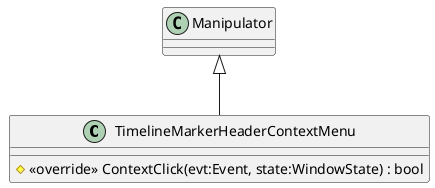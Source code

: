@startuml
class TimelineMarkerHeaderContextMenu {
    # <<override>> ContextClick(evt:Event, state:WindowState) : bool
}
Manipulator <|-- TimelineMarkerHeaderContextMenu
@enduml
